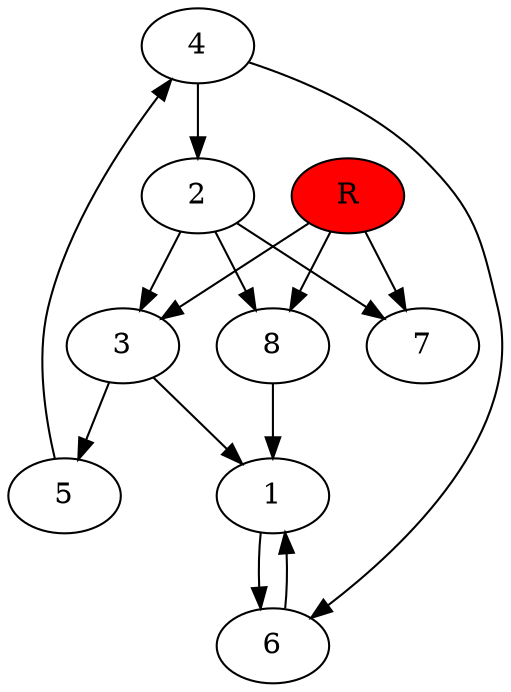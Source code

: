 digraph prb42214 {
	1
	2
	3
	4
	5
	6
	7
	8
	R [fillcolor="#ff0000" style=filled]
	1 -> 6
	2 -> 3
	2 -> 7
	2 -> 8
	3 -> 1
	3 -> 5
	4 -> 2
	4 -> 6
	5 -> 4
	6 -> 1
	8 -> 1
	R -> 3
	R -> 7
	R -> 8
}
